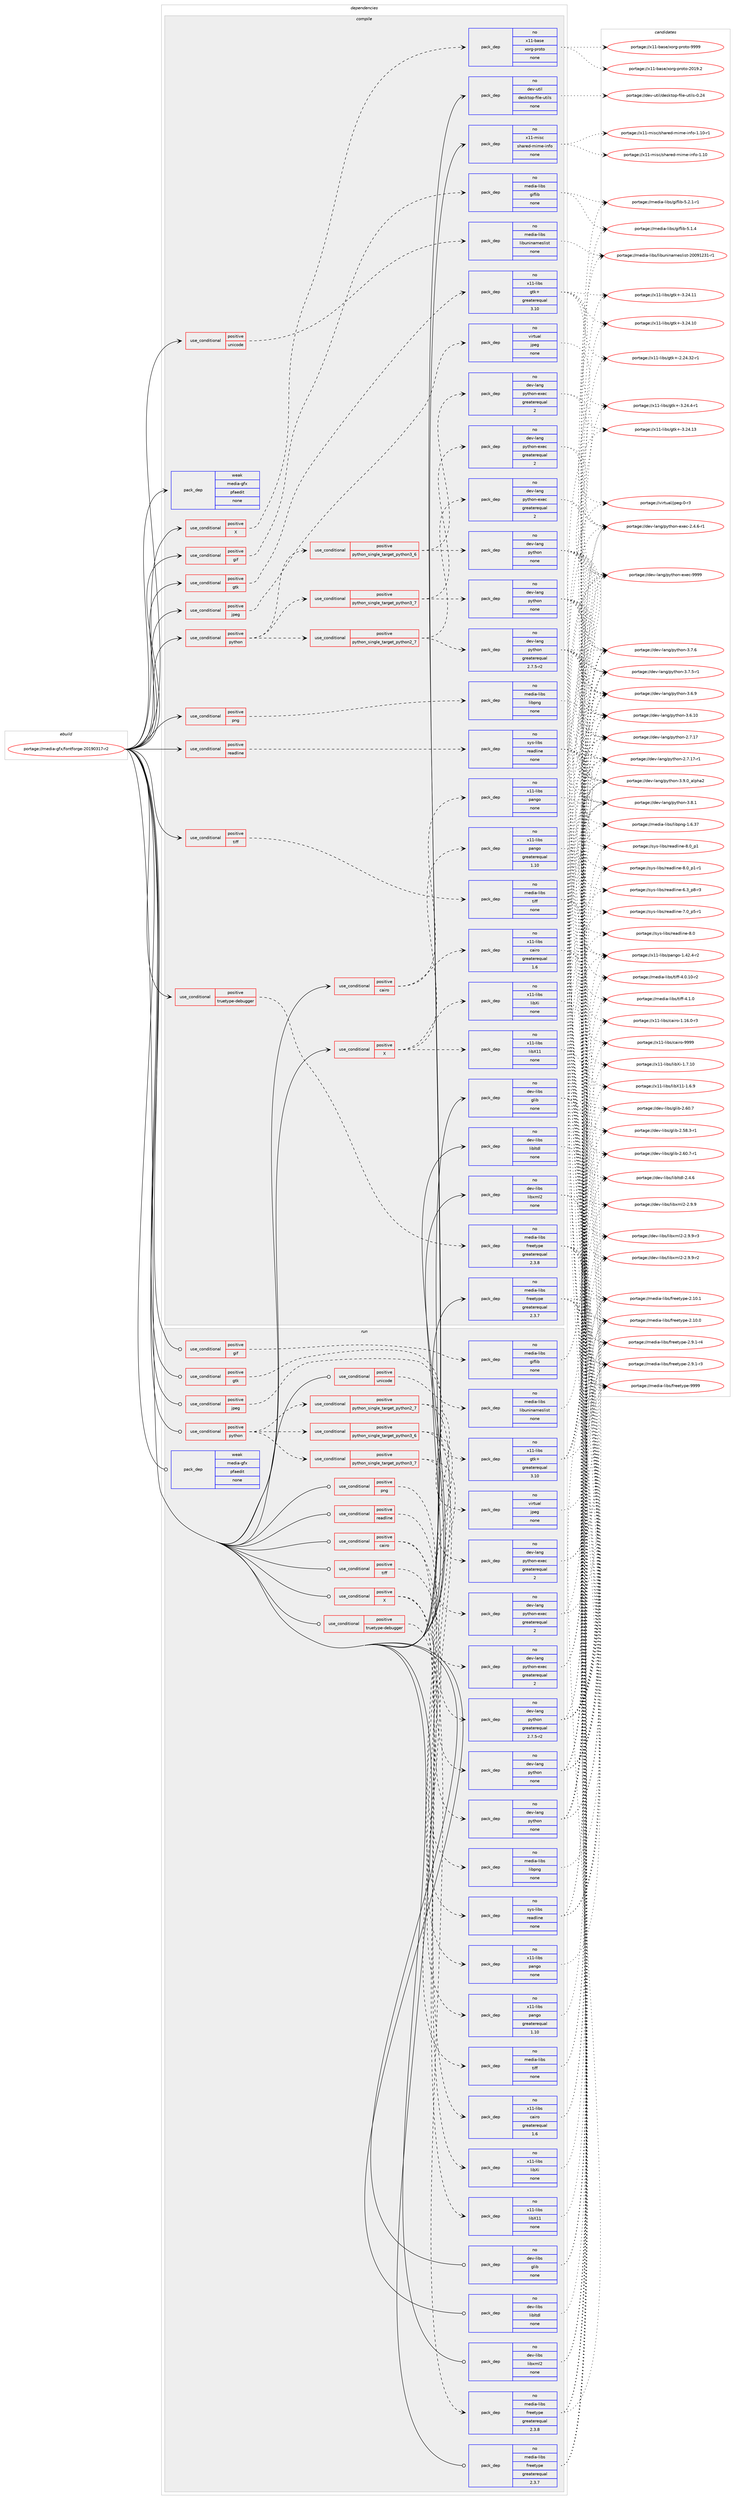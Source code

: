 digraph prolog {

# *************
# Graph options
# *************

newrank=true;
concentrate=true;
compound=true;
graph [rankdir=LR,fontname=Helvetica,fontsize=10,ranksep=1.5];#, ranksep=2.5, nodesep=0.2];
edge  [arrowhead=vee];
node  [fontname=Helvetica,fontsize=10];

# **********
# The ebuild
# **********

subgraph cluster_leftcol {
color=gray;
rank=same;
label=<<i>ebuild</i>>;
id [label="portage://media-gfx/fontforge-20190317-r2", color=red, width=4, href="../media-gfx/fontforge-20190317-r2.svg"];
}

# ****************
# The dependencies
# ****************

subgraph cluster_midcol {
color=gray;
label=<<i>dependencies</i>>;
subgraph cluster_compile {
fillcolor="#eeeeee";
style=filled;
label=<<i>compile</i>>;
subgraph cond51503 {
dependency224725 [label=<<TABLE BORDER="0" CELLBORDER="1" CELLSPACING="0" CELLPADDING="4"><TR><TD ROWSPAN="3" CELLPADDING="10">use_conditional</TD></TR><TR><TD>positive</TD></TR><TR><TD>X</TD></TR></TABLE>>, shape=none, color=red];
subgraph pack169798 {
dependency224726 [label=<<TABLE BORDER="0" CELLBORDER="1" CELLSPACING="0" CELLPADDING="4" WIDTH="220"><TR><TD ROWSPAN="6" CELLPADDING="30">pack_dep</TD></TR><TR><TD WIDTH="110">no</TD></TR><TR><TD>x11-base</TD></TR><TR><TD>xorg-proto</TD></TR><TR><TD>none</TD></TR><TR><TD></TD></TR></TABLE>>, shape=none, color=blue];
}
dependency224725:e -> dependency224726:w [weight=20,style="dashed",arrowhead="vee"];
}
id:e -> dependency224725:w [weight=20,style="solid",arrowhead="vee"];
subgraph cond51504 {
dependency224727 [label=<<TABLE BORDER="0" CELLBORDER="1" CELLSPACING="0" CELLPADDING="4"><TR><TD ROWSPAN="3" CELLPADDING="10">use_conditional</TD></TR><TR><TD>positive</TD></TR><TR><TD>X</TD></TR></TABLE>>, shape=none, color=red];
subgraph pack169799 {
dependency224728 [label=<<TABLE BORDER="0" CELLBORDER="1" CELLSPACING="0" CELLPADDING="4" WIDTH="220"><TR><TD ROWSPAN="6" CELLPADDING="30">pack_dep</TD></TR><TR><TD WIDTH="110">no</TD></TR><TR><TD>x11-libs</TD></TR><TR><TD>libX11</TD></TR><TR><TD>none</TD></TR><TR><TD></TD></TR></TABLE>>, shape=none, color=blue];
}
dependency224727:e -> dependency224728:w [weight=20,style="dashed",arrowhead="vee"];
subgraph pack169800 {
dependency224729 [label=<<TABLE BORDER="0" CELLBORDER="1" CELLSPACING="0" CELLPADDING="4" WIDTH="220"><TR><TD ROWSPAN="6" CELLPADDING="30">pack_dep</TD></TR><TR><TD WIDTH="110">no</TD></TR><TR><TD>x11-libs</TD></TR><TR><TD>libXi</TD></TR><TR><TD>none</TD></TR><TR><TD></TD></TR></TABLE>>, shape=none, color=blue];
}
dependency224727:e -> dependency224729:w [weight=20,style="dashed",arrowhead="vee"];
subgraph pack169801 {
dependency224730 [label=<<TABLE BORDER="0" CELLBORDER="1" CELLSPACING="0" CELLPADDING="4" WIDTH="220"><TR><TD ROWSPAN="6" CELLPADDING="30">pack_dep</TD></TR><TR><TD WIDTH="110">no</TD></TR><TR><TD>x11-libs</TD></TR><TR><TD>pango</TD></TR><TR><TD>greaterequal</TD></TR><TR><TD>1.10</TD></TR></TABLE>>, shape=none, color=blue];
}
dependency224727:e -> dependency224730:w [weight=20,style="dashed",arrowhead="vee"];
}
id:e -> dependency224727:w [weight=20,style="solid",arrowhead="vee"];
subgraph cond51505 {
dependency224731 [label=<<TABLE BORDER="0" CELLBORDER="1" CELLSPACING="0" CELLPADDING="4"><TR><TD ROWSPAN="3" CELLPADDING="10">use_conditional</TD></TR><TR><TD>positive</TD></TR><TR><TD>cairo</TD></TR></TABLE>>, shape=none, color=red];
subgraph pack169802 {
dependency224732 [label=<<TABLE BORDER="0" CELLBORDER="1" CELLSPACING="0" CELLPADDING="4" WIDTH="220"><TR><TD ROWSPAN="6" CELLPADDING="30">pack_dep</TD></TR><TR><TD WIDTH="110">no</TD></TR><TR><TD>x11-libs</TD></TR><TR><TD>cairo</TD></TR><TR><TD>greaterequal</TD></TR><TR><TD>1.6</TD></TR></TABLE>>, shape=none, color=blue];
}
dependency224731:e -> dependency224732:w [weight=20,style="dashed",arrowhead="vee"];
subgraph pack169803 {
dependency224733 [label=<<TABLE BORDER="0" CELLBORDER="1" CELLSPACING="0" CELLPADDING="4" WIDTH="220"><TR><TD ROWSPAN="6" CELLPADDING="30">pack_dep</TD></TR><TR><TD WIDTH="110">no</TD></TR><TR><TD>x11-libs</TD></TR><TR><TD>pango</TD></TR><TR><TD>none</TD></TR><TR><TD></TD></TR></TABLE>>, shape=none, color=blue];
}
dependency224731:e -> dependency224733:w [weight=20,style="dashed",arrowhead="vee"];
}
id:e -> dependency224731:w [weight=20,style="solid",arrowhead="vee"];
subgraph cond51506 {
dependency224734 [label=<<TABLE BORDER="0" CELLBORDER="1" CELLSPACING="0" CELLPADDING="4"><TR><TD ROWSPAN="3" CELLPADDING="10">use_conditional</TD></TR><TR><TD>positive</TD></TR><TR><TD>gif</TD></TR></TABLE>>, shape=none, color=red];
subgraph pack169804 {
dependency224735 [label=<<TABLE BORDER="0" CELLBORDER="1" CELLSPACING="0" CELLPADDING="4" WIDTH="220"><TR><TD ROWSPAN="6" CELLPADDING="30">pack_dep</TD></TR><TR><TD WIDTH="110">no</TD></TR><TR><TD>media-libs</TD></TR><TR><TD>giflib</TD></TR><TR><TD>none</TD></TR><TR><TD></TD></TR></TABLE>>, shape=none, color=blue];
}
dependency224734:e -> dependency224735:w [weight=20,style="dashed",arrowhead="vee"];
}
id:e -> dependency224734:w [weight=20,style="solid",arrowhead="vee"];
subgraph cond51507 {
dependency224736 [label=<<TABLE BORDER="0" CELLBORDER="1" CELLSPACING="0" CELLPADDING="4"><TR><TD ROWSPAN="3" CELLPADDING="10">use_conditional</TD></TR><TR><TD>positive</TD></TR><TR><TD>gtk</TD></TR></TABLE>>, shape=none, color=red];
subgraph pack169805 {
dependency224737 [label=<<TABLE BORDER="0" CELLBORDER="1" CELLSPACING="0" CELLPADDING="4" WIDTH="220"><TR><TD ROWSPAN="6" CELLPADDING="30">pack_dep</TD></TR><TR><TD WIDTH="110">no</TD></TR><TR><TD>x11-libs</TD></TR><TR><TD>gtk+</TD></TR><TR><TD>greaterequal</TD></TR><TR><TD>3.10</TD></TR></TABLE>>, shape=none, color=blue];
}
dependency224736:e -> dependency224737:w [weight=20,style="dashed",arrowhead="vee"];
}
id:e -> dependency224736:w [weight=20,style="solid",arrowhead="vee"];
subgraph cond51508 {
dependency224738 [label=<<TABLE BORDER="0" CELLBORDER="1" CELLSPACING="0" CELLPADDING="4"><TR><TD ROWSPAN="3" CELLPADDING="10">use_conditional</TD></TR><TR><TD>positive</TD></TR><TR><TD>jpeg</TD></TR></TABLE>>, shape=none, color=red];
subgraph pack169806 {
dependency224739 [label=<<TABLE BORDER="0" CELLBORDER="1" CELLSPACING="0" CELLPADDING="4" WIDTH="220"><TR><TD ROWSPAN="6" CELLPADDING="30">pack_dep</TD></TR><TR><TD WIDTH="110">no</TD></TR><TR><TD>virtual</TD></TR><TR><TD>jpeg</TD></TR><TR><TD>none</TD></TR><TR><TD></TD></TR></TABLE>>, shape=none, color=blue];
}
dependency224738:e -> dependency224739:w [weight=20,style="dashed",arrowhead="vee"];
}
id:e -> dependency224738:w [weight=20,style="solid",arrowhead="vee"];
subgraph cond51509 {
dependency224740 [label=<<TABLE BORDER="0" CELLBORDER="1" CELLSPACING="0" CELLPADDING="4"><TR><TD ROWSPAN="3" CELLPADDING="10">use_conditional</TD></TR><TR><TD>positive</TD></TR><TR><TD>png</TD></TR></TABLE>>, shape=none, color=red];
subgraph pack169807 {
dependency224741 [label=<<TABLE BORDER="0" CELLBORDER="1" CELLSPACING="0" CELLPADDING="4" WIDTH="220"><TR><TD ROWSPAN="6" CELLPADDING="30">pack_dep</TD></TR><TR><TD WIDTH="110">no</TD></TR><TR><TD>media-libs</TD></TR><TR><TD>libpng</TD></TR><TR><TD>none</TD></TR><TR><TD></TD></TR></TABLE>>, shape=none, color=blue];
}
dependency224740:e -> dependency224741:w [weight=20,style="dashed",arrowhead="vee"];
}
id:e -> dependency224740:w [weight=20,style="solid",arrowhead="vee"];
subgraph cond51510 {
dependency224742 [label=<<TABLE BORDER="0" CELLBORDER="1" CELLSPACING="0" CELLPADDING="4"><TR><TD ROWSPAN="3" CELLPADDING="10">use_conditional</TD></TR><TR><TD>positive</TD></TR><TR><TD>python</TD></TR></TABLE>>, shape=none, color=red];
subgraph cond51511 {
dependency224743 [label=<<TABLE BORDER="0" CELLBORDER="1" CELLSPACING="0" CELLPADDING="4"><TR><TD ROWSPAN="3" CELLPADDING="10">use_conditional</TD></TR><TR><TD>positive</TD></TR><TR><TD>python_single_target_python2_7</TD></TR></TABLE>>, shape=none, color=red];
subgraph pack169808 {
dependency224744 [label=<<TABLE BORDER="0" CELLBORDER="1" CELLSPACING="0" CELLPADDING="4" WIDTH="220"><TR><TD ROWSPAN="6" CELLPADDING="30">pack_dep</TD></TR><TR><TD WIDTH="110">no</TD></TR><TR><TD>dev-lang</TD></TR><TR><TD>python</TD></TR><TR><TD>greaterequal</TD></TR><TR><TD>2.7.5-r2</TD></TR></TABLE>>, shape=none, color=blue];
}
dependency224743:e -> dependency224744:w [weight=20,style="dashed",arrowhead="vee"];
subgraph pack169809 {
dependency224745 [label=<<TABLE BORDER="0" CELLBORDER="1" CELLSPACING="0" CELLPADDING="4" WIDTH="220"><TR><TD ROWSPAN="6" CELLPADDING="30">pack_dep</TD></TR><TR><TD WIDTH="110">no</TD></TR><TR><TD>dev-lang</TD></TR><TR><TD>python-exec</TD></TR><TR><TD>greaterequal</TD></TR><TR><TD>2</TD></TR></TABLE>>, shape=none, color=blue];
}
dependency224743:e -> dependency224745:w [weight=20,style="dashed",arrowhead="vee"];
}
dependency224742:e -> dependency224743:w [weight=20,style="dashed",arrowhead="vee"];
subgraph cond51512 {
dependency224746 [label=<<TABLE BORDER="0" CELLBORDER="1" CELLSPACING="0" CELLPADDING="4"><TR><TD ROWSPAN="3" CELLPADDING="10">use_conditional</TD></TR><TR><TD>positive</TD></TR><TR><TD>python_single_target_python3_6</TD></TR></TABLE>>, shape=none, color=red];
subgraph pack169810 {
dependency224747 [label=<<TABLE BORDER="0" CELLBORDER="1" CELLSPACING="0" CELLPADDING="4" WIDTH="220"><TR><TD ROWSPAN="6" CELLPADDING="30">pack_dep</TD></TR><TR><TD WIDTH="110">no</TD></TR><TR><TD>dev-lang</TD></TR><TR><TD>python</TD></TR><TR><TD>none</TD></TR><TR><TD></TD></TR></TABLE>>, shape=none, color=blue];
}
dependency224746:e -> dependency224747:w [weight=20,style="dashed",arrowhead="vee"];
subgraph pack169811 {
dependency224748 [label=<<TABLE BORDER="0" CELLBORDER="1" CELLSPACING="0" CELLPADDING="4" WIDTH="220"><TR><TD ROWSPAN="6" CELLPADDING="30">pack_dep</TD></TR><TR><TD WIDTH="110">no</TD></TR><TR><TD>dev-lang</TD></TR><TR><TD>python-exec</TD></TR><TR><TD>greaterequal</TD></TR><TR><TD>2</TD></TR></TABLE>>, shape=none, color=blue];
}
dependency224746:e -> dependency224748:w [weight=20,style="dashed",arrowhead="vee"];
}
dependency224742:e -> dependency224746:w [weight=20,style="dashed",arrowhead="vee"];
subgraph cond51513 {
dependency224749 [label=<<TABLE BORDER="0" CELLBORDER="1" CELLSPACING="0" CELLPADDING="4"><TR><TD ROWSPAN="3" CELLPADDING="10">use_conditional</TD></TR><TR><TD>positive</TD></TR><TR><TD>python_single_target_python3_7</TD></TR></TABLE>>, shape=none, color=red];
subgraph pack169812 {
dependency224750 [label=<<TABLE BORDER="0" CELLBORDER="1" CELLSPACING="0" CELLPADDING="4" WIDTH="220"><TR><TD ROWSPAN="6" CELLPADDING="30">pack_dep</TD></TR><TR><TD WIDTH="110">no</TD></TR><TR><TD>dev-lang</TD></TR><TR><TD>python</TD></TR><TR><TD>none</TD></TR><TR><TD></TD></TR></TABLE>>, shape=none, color=blue];
}
dependency224749:e -> dependency224750:w [weight=20,style="dashed",arrowhead="vee"];
subgraph pack169813 {
dependency224751 [label=<<TABLE BORDER="0" CELLBORDER="1" CELLSPACING="0" CELLPADDING="4" WIDTH="220"><TR><TD ROWSPAN="6" CELLPADDING="30">pack_dep</TD></TR><TR><TD WIDTH="110">no</TD></TR><TR><TD>dev-lang</TD></TR><TR><TD>python-exec</TD></TR><TR><TD>greaterequal</TD></TR><TR><TD>2</TD></TR></TABLE>>, shape=none, color=blue];
}
dependency224749:e -> dependency224751:w [weight=20,style="dashed",arrowhead="vee"];
}
dependency224742:e -> dependency224749:w [weight=20,style="dashed",arrowhead="vee"];
}
id:e -> dependency224742:w [weight=20,style="solid",arrowhead="vee"];
subgraph cond51514 {
dependency224752 [label=<<TABLE BORDER="0" CELLBORDER="1" CELLSPACING="0" CELLPADDING="4"><TR><TD ROWSPAN="3" CELLPADDING="10">use_conditional</TD></TR><TR><TD>positive</TD></TR><TR><TD>readline</TD></TR></TABLE>>, shape=none, color=red];
subgraph pack169814 {
dependency224753 [label=<<TABLE BORDER="0" CELLBORDER="1" CELLSPACING="0" CELLPADDING="4" WIDTH="220"><TR><TD ROWSPAN="6" CELLPADDING="30">pack_dep</TD></TR><TR><TD WIDTH="110">no</TD></TR><TR><TD>sys-libs</TD></TR><TR><TD>readline</TD></TR><TR><TD>none</TD></TR><TR><TD></TD></TR></TABLE>>, shape=none, color=blue];
}
dependency224752:e -> dependency224753:w [weight=20,style="dashed",arrowhead="vee"];
}
id:e -> dependency224752:w [weight=20,style="solid",arrowhead="vee"];
subgraph cond51515 {
dependency224754 [label=<<TABLE BORDER="0" CELLBORDER="1" CELLSPACING="0" CELLPADDING="4"><TR><TD ROWSPAN="3" CELLPADDING="10">use_conditional</TD></TR><TR><TD>positive</TD></TR><TR><TD>tiff</TD></TR></TABLE>>, shape=none, color=red];
subgraph pack169815 {
dependency224755 [label=<<TABLE BORDER="0" CELLBORDER="1" CELLSPACING="0" CELLPADDING="4" WIDTH="220"><TR><TD ROWSPAN="6" CELLPADDING="30">pack_dep</TD></TR><TR><TD WIDTH="110">no</TD></TR><TR><TD>media-libs</TD></TR><TR><TD>tiff</TD></TR><TR><TD>none</TD></TR><TR><TD></TD></TR></TABLE>>, shape=none, color=blue];
}
dependency224754:e -> dependency224755:w [weight=20,style="dashed",arrowhead="vee"];
}
id:e -> dependency224754:w [weight=20,style="solid",arrowhead="vee"];
subgraph cond51516 {
dependency224756 [label=<<TABLE BORDER="0" CELLBORDER="1" CELLSPACING="0" CELLPADDING="4"><TR><TD ROWSPAN="3" CELLPADDING="10">use_conditional</TD></TR><TR><TD>positive</TD></TR><TR><TD>truetype-debugger</TD></TR></TABLE>>, shape=none, color=red];
subgraph pack169816 {
dependency224757 [label=<<TABLE BORDER="0" CELLBORDER="1" CELLSPACING="0" CELLPADDING="4" WIDTH="220"><TR><TD ROWSPAN="6" CELLPADDING="30">pack_dep</TD></TR><TR><TD WIDTH="110">no</TD></TR><TR><TD>media-libs</TD></TR><TR><TD>freetype</TD></TR><TR><TD>greaterequal</TD></TR><TR><TD>2.3.8</TD></TR></TABLE>>, shape=none, color=blue];
}
dependency224756:e -> dependency224757:w [weight=20,style="dashed",arrowhead="vee"];
}
id:e -> dependency224756:w [weight=20,style="solid",arrowhead="vee"];
subgraph cond51517 {
dependency224758 [label=<<TABLE BORDER="0" CELLBORDER="1" CELLSPACING="0" CELLPADDING="4"><TR><TD ROWSPAN="3" CELLPADDING="10">use_conditional</TD></TR><TR><TD>positive</TD></TR><TR><TD>unicode</TD></TR></TABLE>>, shape=none, color=red];
subgraph pack169817 {
dependency224759 [label=<<TABLE BORDER="0" CELLBORDER="1" CELLSPACING="0" CELLPADDING="4" WIDTH="220"><TR><TD ROWSPAN="6" CELLPADDING="30">pack_dep</TD></TR><TR><TD WIDTH="110">no</TD></TR><TR><TD>media-libs</TD></TR><TR><TD>libuninameslist</TD></TR><TR><TD>none</TD></TR><TR><TD></TD></TR></TABLE>>, shape=none, color=blue];
}
dependency224758:e -> dependency224759:w [weight=20,style="dashed",arrowhead="vee"];
}
id:e -> dependency224758:w [weight=20,style="solid",arrowhead="vee"];
subgraph pack169818 {
dependency224760 [label=<<TABLE BORDER="0" CELLBORDER="1" CELLSPACING="0" CELLPADDING="4" WIDTH="220"><TR><TD ROWSPAN="6" CELLPADDING="30">pack_dep</TD></TR><TR><TD WIDTH="110">no</TD></TR><TR><TD>dev-libs</TD></TR><TR><TD>glib</TD></TR><TR><TD>none</TD></TR><TR><TD></TD></TR></TABLE>>, shape=none, color=blue];
}
id:e -> dependency224760:w [weight=20,style="solid",arrowhead="vee"];
subgraph pack169819 {
dependency224761 [label=<<TABLE BORDER="0" CELLBORDER="1" CELLSPACING="0" CELLPADDING="4" WIDTH="220"><TR><TD ROWSPAN="6" CELLPADDING="30">pack_dep</TD></TR><TR><TD WIDTH="110">no</TD></TR><TR><TD>dev-libs</TD></TR><TR><TD>libltdl</TD></TR><TR><TD>none</TD></TR><TR><TD></TD></TR></TABLE>>, shape=none, color=blue];
}
id:e -> dependency224761:w [weight=20,style="solid",arrowhead="vee"];
subgraph pack169820 {
dependency224762 [label=<<TABLE BORDER="0" CELLBORDER="1" CELLSPACING="0" CELLPADDING="4" WIDTH="220"><TR><TD ROWSPAN="6" CELLPADDING="30">pack_dep</TD></TR><TR><TD WIDTH="110">no</TD></TR><TR><TD>dev-libs</TD></TR><TR><TD>libxml2</TD></TR><TR><TD>none</TD></TR><TR><TD></TD></TR></TABLE>>, shape=none, color=blue];
}
id:e -> dependency224762:w [weight=20,style="solid",arrowhead="vee"];
subgraph pack169821 {
dependency224763 [label=<<TABLE BORDER="0" CELLBORDER="1" CELLSPACING="0" CELLPADDING="4" WIDTH="220"><TR><TD ROWSPAN="6" CELLPADDING="30">pack_dep</TD></TR><TR><TD WIDTH="110">no</TD></TR><TR><TD>dev-util</TD></TR><TR><TD>desktop-file-utils</TD></TR><TR><TD>none</TD></TR><TR><TD></TD></TR></TABLE>>, shape=none, color=blue];
}
id:e -> dependency224763:w [weight=20,style="solid",arrowhead="vee"];
subgraph pack169822 {
dependency224764 [label=<<TABLE BORDER="0" CELLBORDER="1" CELLSPACING="0" CELLPADDING="4" WIDTH="220"><TR><TD ROWSPAN="6" CELLPADDING="30">pack_dep</TD></TR><TR><TD WIDTH="110">no</TD></TR><TR><TD>media-libs</TD></TR><TR><TD>freetype</TD></TR><TR><TD>greaterequal</TD></TR><TR><TD>2.3.7</TD></TR></TABLE>>, shape=none, color=blue];
}
id:e -> dependency224764:w [weight=20,style="solid",arrowhead="vee"];
subgraph pack169823 {
dependency224765 [label=<<TABLE BORDER="0" CELLBORDER="1" CELLSPACING="0" CELLPADDING="4" WIDTH="220"><TR><TD ROWSPAN="6" CELLPADDING="30">pack_dep</TD></TR><TR><TD WIDTH="110">no</TD></TR><TR><TD>x11-misc</TD></TR><TR><TD>shared-mime-info</TD></TR><TR><TD>none</TD></TR><TR><TD></TD></TR></TABLE>>, shape=none, color=blue];
}
id:e -> dependency224765:w [weight=20,style="solid",arrowhead="vee"];
subgraph pack169824 {
dependency224766 [label=<<TABLE BORDER="0" CELLBORDER="1" CELLSPACING="0" CELLPADDING="4" WIDTH="220"><TR><TD ROWSPAN="6" CELLPADDING="30">pack_dep</TD></TR><TR><TD WIDTH="110">weak</TD></TR><TR><TD>media-gfx</TD></TR><TR><TD>pfaedit</TD></TR><TR><TD>none</TD></TR><TR><TD></TD></TR></TABLE>>, shape=none, color=blue];
}
id:e -> dependency224766:w [weight=20,style="solid",arrowhead="vee"];
}
subgraph cluster_compileandrun {
fillcolor="#eeeeee";
style=filled;
label=<<i>compile and run</i>>;
}
subgraph cluster_run {
fillcolor="#eeeeee";
style=filled;
label=<<i>run</i>>;
subgraph cond51518 {
dependency224767 [label=<<TABLE BORDER="0" CELLBORDER="1" CELLSPACING="0" CELLPADDING="4"><TR><TD ROWSPAN="3" CELLPADDING="10">use_conditional</TD></TR><TR><TD>positive</TD></TR><TR><TD>X</TD></TR></TABLE>>, shape=none, color=red];
subgraph pack169825 {
dependency224768 [label=<<TABLE BORDER="0" CELLBORDER="1" CELLSPACING="0" CELLPADDING="4" WIDTH="220"><TR><TD ROWSPAN="6" CELLPADDING="30">pack_dep</TD></TR><TR><TD WIDTH="110">no</TD></TR><TR><TD>x11-libs</TD></TR><TR><TD>libX11</TD></TR><TR><TD>none</TD></TR><TR><TD></TD></TR></TABLE>>, shape=none, color=blue];
}
dependency224767:e -> dependency224768:w [weight=20,style="dashed",arrowhead="vee"];
subgraph pack169826 {
dependency224769 [label=<<TABLE BORDER="0" CELLBORDER="1" CELLSPACING="0" CELLPADDING="4" WIDTH="220"><TR><TD ROWSPAN="6" CELLPADDING="30">pack_dep</TD></TR><TR><TD WIDTH="110">no</TD></TR><TR><TD>x11-libs</TD></TR><TR><TD>libXi</TD></TR><TR><TD>none</TD></TR><TR><TD></TD></TR></TABLE>>, shape=none, color=blue];
}
dependency224767:e -> dependency224769:w [weight=20,style="dashed",arrowhead="vee"];
subgraph pack169827 {
dependency224770 [label=<<TABLE BORDER="0" CELLBORDER="1" CELLSPACING="0" CELLPADDING="4" WIDTH="220"><TR><TD ROWSPAN="6" CELLPADDING="30">pack_dep</TD></TR><TR><TD WIDTH="110">no</TD></TR><TR><TD>x11-libs</TD></TR><TR><TD>pango</TD></TR><TR><TD>greaterequal</TD></TR><TR><TD>1.10</TD></TR></TABLE>>, shape=none, color=blue];
}
dependency224767:e -> dependency224770:w [weight=20,style="dashed",arrowhead="vee"];
}
id:e -> dependency224767:w [weight=20,style="solid",arrowhead="odot"];
subgraph cond51519 {
dependency224771 [label=<<TABLE BORDER="0" CELLBORDER="1" CELLSPACING="0" CELLPADDING="4"><TR><TD ROWSPAN="3" CELLPADDING="10">use_conditional</TD></TR><TR><TD>positive</TD></TR><TR><TD>cairo</TD></TR></TABLE>>, shape=none, color=red];
subgraph pack169828 {
dependency224772 [label=<<TABLE BORDER="0" CELLBORDER="1" CELLSPACING="0" CELLPADDING="4" WIDTH="220"><TR><TD ROWSPAN="6" CELLPADDING="30">pack_dep</TD></TR><TR><TD WIDTH="110">no</TD></TR><TR><TD>x11-libs</TD></TR><TR><TD>cairo</TD></TR><TR><TD>greaterequal</TD></TR><TR><TD>1.6</TD></TR></TABLE>>, shape=none, color=blue];
}
dependency224771:e -> dependency224772:w [weight=20,style="dashed",arrowhead="vee"];
subgraph pack169829 {
dependency224773 [label=<<TABLE BORDER="0" CELLBORDER="1" CELLSPACING="0" CELLPADDING="4" WIDTH="220"><TR><TD ROWSPAN="6" CELLPADDING="30">pack_dep</TD></TR><TR><TD WIDTH="110">no</TD></TR><TR><TD>x11-libs</TD></TR><TR><TD>pango</TD></TR><TR><TD>none</TD></TR><TR><TD></TD></TR></TABLE>>, shape=none, color=blue];
}
dependency224771:e -> dependency224773:w [weight=20,style="dashed",arrowhead="vee"];
}
id:e -> dependency224771:w [weight=20,style="solid",arrowhead="odot"];
subgraph cond51520 {
dependency224774 [label=<<TABLE BORDER="0" CELLBORDER="1" CELLSPACING="0" CELLPADDING="4"><TR><TD ROWSPAN="3" CELLPADDING="10">use_conditional</TD></TR><TR><TD>positive</TD></TR><TR><TD>gif</TD></TR></TABLE>>, shape=none, color=red];
subgraph pack169830 {
dependency224775 [label=<<TABLE BORDER="0" CELLBORDER="1" CELLSPACING="0" CELLPADDING="4" WIDTH="220"><TR><TD ROWSPAN="6" CELLPADDING="30">pack_dep</TD></TR><TR><TD WIDTH="110">no</TD></TR><TR><TD>media-libs</TD></TR><TR><TD>giflib</TD></TR><TR><TD>none</TD></TR><TR><TD></TD></TR></TABLE>>, shape=none, color=blue];
}
dependency224774:e -> dependency224775:w [weight=20,style="dashed",arrowhead="vee"];
}
id:e -> dependency224774:w [weight=20,style="solid",arrowhead="odot"];
subgraph cond51521 {
dependency224776 [label=<<TABLE BORDER="0" CELLBORDER="1" CELLSPACING="0" CELLPADDING="4"><TR><TD ROWSPAN="3" CELLPADDING="10">use_conditional</TD></TR><TR><TD>positive</TD></TR><TR><TD>gtk</TD></TR></TABLE>>, shape=none, color=red];
subgraph pack169831 {
dependency224777 [label=<<TABLE BORDER="0" CELLBORDER="1" CELLSPACING="0" CELLPADDING="4" WIDTH="220"><TR><TD ROWSPAN="6" CELLPADDING="30">pack_dep</TD></TR><TR><TD WIDTH="110">no</TD></TR><TR><TD>x11-libs</TD></TR><TR><TD>gtk+</TD></TR><TR><TD>greaterequal</TD></TR><TR><TD>3.10</TD></TR></TABLE>>, shape=none, color=blue];
}
dependency224776:e -> dependency224777:w [weight=20,style="dashed",arrowhead="vee"];
}
id:e -> dependency224776:w [weight=20,style="solid",arrowhead="odot"];
subgraph cond51522 {
dependency224778 [label=<<TABLE BORDER="0" CELLBORDER="1" CELLSPACING="0" CELLPADDING="4"><TR><TD ROWSPAN="3" CELLPADDING="10">use_conditional</TD></TR><TR><TD>positive</TD></TR><TR><TD>jpeg</TD></TR></TABLE>>, shape=none, color=red];
subgraph pack169832 {
dependency224779 [label=<<TABLE BORDER="0" CELLBORDER="1" CELLSPACING="0" CELLPADDING="4" WIDTH="220"><TR><TD ROWSPAN="6" CELLPADDING="30">pack_dep</TD></TR><TR><TD WIDTH="110">no</TD></TR><TR><TD>virtual</TD></TR><TR><TD>jpeg</TD></TR><TR><TD>none</TD></TR><TR><TD></TD></TR></TABLE>>, shape=none, color=blue];
}
dependency224778:e -> dependency224779:w [weight=20,style="dashed",arrowhead="vee"];
}
id:e -> dependency224778:w [weight=20,style="solid",arrowhead="odot"];
subgraph cond51523 {
dependency224780 [label=<<TABLE BORDER="0" CELLBORDER="1" CELLSPACING="0" CELLPADDING="4"><TR><TD ROWSPAN="3" CELLPADDING="10">use_conditional</TD></TR><TR><TD>positive</TD></TR><TR><TD>png</TD></TR></TABLE>>, shape=none, color=red];
subgraph pack169833 {
dependency224781 [label=<<TABLE BORDER="0" CELLBORDER="1" CELLSPACING="0" CELLPADDING="4" WIDTH="220"><TR><TD ROWSPAN="6" CELLPADDING="30">pack_dep</TD></TR><TR><TD WIDTH="110">no</TD></TR><TR><TD>media-libs</TD></TR><TR><TD>libpng</TD></TR><TR><TD>none</TD></TR><TR><TD></TD></TR></TABLE>>, shape=none, color=blue];
}
dependency224780:e -> dependency224781:w [weight=20,style="dashed",arrowhead="vee"];
}
id:e -> dependency224780:w [weight=20,style="solid",arrowhead="odot"];
subgraph cond51524 {
dependency224782 [label=<<TABLE BORDER="0" CELLBORDER="1" CELLSPACING="0" CELLPADDING="4"><TR><TD ROWSPAN="3" CELLPADDING="10">use_conditional</TD></TR><TR><TD>positive</TD></TR><TR><TD>python</TD></TR></TABLE>>, shape=none, color=red];
subgraph cond51525 {
dependency224783 [label=<<TABLE BORDER="0" CELLBORDER="1" CELLSPACING="0" CELLPADDING="4"><TR><TD ROWSPAN="3" CELLPADDING="10">use_conditional</TD></TR><TR><TD>positive</TD></TR><TR><TD>python_single_target_python2_7</TD></TR></TABLE>>, shape=none, color=red];
subgraph pack169834 {
dependency224784 [label=<<TABLE BORDER="0" CELLBORDER="1" CELLSPACING="0" CELLPADDING="4" WIDTH="220"><TR><TD ROWSPAN="6" CELLPADDING="30">pack_dep</TD></TR><TR><TD WIDTH="110">no</TD></TR><TR><TD>dev-lang</TD></TR><TR><TD>python</TD></TR><TR><TD>greaterequal</TD></TR><TR><TD>2.7.5-r2</TD></TR></TABLE>>, shape=none, color=blue];
}
dependency224783:e -> dependency224784:w [weight=20,style="dashed",arrowhead="vee"];
subgraph pack169835 {
dependency224785 [label=<<TABLE BORDER="0" CELLBORDER="1" CELLSPACING="0" CELLPADDING="4" WIDTH="220"><TR><TD ROWSPAN="6" CELLPADDING="30">pack_dep</TD></TR><TR><TD WIDTH="110">no</TD></TR><TR><TD>dev-lang</TD></TR><TR><TD>python-exec</TD></TR><TR><TD>greaterequal</TD></TR><TR><TD>2</TD></TR></TABLE>>, shape=none, color=blue];
}
dependency224783:e -> dependency224785:w [weight=20,style="dashed",arrowhead="vee"];
}
dependency224782:e -> dependency224783:w [weight=20,style="dashed",arrowhead="vee"];
subgraph cond51526 {
dependency224786 [label=<<TABLE BORDER="0" CELLBORDER="1" CELLSPACING="0" CELLPADDING="4"><TR><TD ROWSPAN="3" CELLPADDING="10">use_conditional</TD></TR><TR><TD>positive</TD></TR><TR><TD>python_single_target_python3_6</TD></TR></TABLE>>, shape=none, color=red];
subgraph pack169836 {
dependency224787 [label=<<TABLE BORDER="0" CELLBORDER="1" CELLSPACING="0" CELLPADDING="4" WIDTH="220"><TR><TD ROWSPAN="6" CELLPADDING="30">pack_dep</TD></TR><TR><TD WIDTH="110">no</TD></TR><TR><TD>dev-lang</TD></TR><TR><TD>python</TD></TR><TR><TD>none</TD></TR><TR><TD></TD></TR></TABLE>>, shape=none, color=blue];
}
dependency224786:e -> dependency224787:w [weight=20,style="dashed",arrowhead="vee"];
subgraph pack169837 {
dependency224788 [label=<<TABLE BORDER="0" CELLBORDER="1" CELLSPACING="0" CELLPADDING="4" WIDTH="220"><TR><TD ROWSPAN="6" CELLPADDING="30">pack_dep</TD></TR><TR><TD WIDTH="110">no</TD></TR><TR><TD>dev-lang</TD></TR><TR><TD>python-exec</TD></TR><TR><TD>greaterequal</TD></TR><TR><TD>2</TD></TR></TABLE>>, shape=none, color=blue];
}
dependency224786:e -> dependency224788:w [weight=20,style="dashed",arrowhead="vee"];
}
dependency224782:e -> dependency224786:w [weight=20,style="dashed",arrowhead="vee"];
subgraph cond51527 {
dependency224789 [label=<<TABLE BORDER="0" CELLBORDER="1" CELLSPACING="0" CELLPADDING="4"><TR><TD ROWSPAN="3" CELLPADDING="10">use_conditional</TD></TR><TR><TD>positive</TD></TR><TR><TD>python_single_target_python3_7</TD></TR></TABLE>>, shape=none, color=red];
subgraph pack169838 {
dependency224790 [label=<<TABLE BORDER="0" CELLBORDER="1" CELLSPACING="0" CELLPADDING="4" WIDTH="220"><TR><TD ROWSPAN="6" CELLPADDING="30">pack_dep</TD></TR><TR><TD WIDTH="110">no</TD></TR><TR><TD>dev-lang</TD></TR><TR><TD>python</TD></TR><TR><TD>none</TD></TR><TR><TD></TD></TR></TABLE>>, shape=none, color=blue];
}
dependency224789:e -> dependency224790:w [weight=20,style="dashed",arrowhead="vee"];
subgraph pack169839 {
dependency224791 [label=<<TABLE BORDER="0" CELLBORDER="1" CELLSPACING="0" CELLPADDING="4" WIDTH="220"><TR><TD ROWSPAN="6" CELLPADDING="30">pack_dep</TD></TR><TR><TD WIDTH="110">no</TD></TR><TR><TD>dev-lang</TD></TR><TR><TD>python-exec</TD></TR><TR><TD>greaterequal</TD></TR><TR><TD>2</TD></TR></TABLE>>, shape=none, color=blue];
}
dependency224789:e -> dependency224791:w [weight=20,style="dashed",arrowhead="vee"];
}
dependency224782:e -> dependency224789:w [weight=20,style="dashed",arrowhead="vee"];
}
id:e -> dependency224782:w [weight=20,style="solid",arrowhead="odot"];
subgraph cond51528 {
dependency224792 [label=<<TABLE BORDER="0" CELLBORDER="1" CELLSPACING="0" CELLPADDING="4"><TR><TD ROWSPAN="3" CELLPADDING="10">use_conditional</TD></TR><TR><TD>positive</TD></TR><TR><TD>readline</TD></TR></TABLE>>, shape=none, color=red];
subgraph pack169840 {
dependency224793 [label=<<TABLE BORDER="0" CELLBORDER="1" CELLSPACING="0" CELLPADDING="4" WIDTH="220"><TR><TD ROWSPAN="6" CELLPADDING="30">pack_dep</TD></TR><TR><TD WIDTH="110">no</TD></TR><TR><TD>sys-libs</TD></TR><TR><TD>readline</TD></TR><TR><TD>none</TD></TR><TR><TD></TD></TR></TABLE>>, shape=none, color=blue];
}
dependency224792:e -> dependency224793:w [weight=20,style="dashed",arrowhead="vee"];
}
id:e -> dependency224792:w [weight=20,style="solid",arrowhead="odot"];
subgraph cond51529 {
dependency224794 [label=<<TABLE BORDER="0" CELLBORDER="1" CELLSPACING="0" CELLPADDING="4"><TR><TD ROWSPAN="3" CELLPADDING="10">use_conditional</TD></TR><TR><TD>positive</TD></TR><TR><TD>tiff</TD></TR></TABLE>>, shape=none, color=red];
subgraph pack169841 {
dependency224795 [label=<<TABLE BORDER="0" CELLBORDER="1" CELLSPACING="0" CELLPADDING="4" WIDTH="220"><TR><TD ROWSPAN="6" CELLPADDING="30">pack_dep</TD></TR><TR><TD WIDTH="110">no</TD></TR><TR><TD>media-libs</TD></TR><TR><TD>tiff</TD></TR><TR><TD>none</TD></TR><TR><TD></TD></TR></TABLE>>, shape=none, color=blue];
}
dependency224794:e -> dependency224795:w [weight=20,style="dashed",arrowhead="vee"];
}
id:e -> dependency224794:w [weight=20,style="solid",arrowhead="odot"];
subgraph cond51530 {
dependency224796 [label=<<TABLE BORDER="0" CELLBORDER="1" CELLSPACING="0" CELLPADDING="4"><TR><TD ROWSPAN="3" CELLPADDING="10">use_conditional</TD></TR><TR><TD>positive</TD></TR><TR><TD>truetype-debugger</TD></TR></TABLE>>, shape=none, color=red];
subgraph pack169842 {
dependency224797 [label=<<TABLE BORDER="0" CELLBORDER="1" CELLSPACING="0" CELLPADDING="4" WIDTH="220"><TR><TD ROWSPAN="6" CELLPADDING="30">pack_dep</TD></TR><TR><TD WIDTH="110">no</TD></TR><TR><TD>media-libs</TD></TR><TR><TD>freetype</TD></TR><TR><TD>greaterequal</TD></TR><TR><TD>2.3.8</TD></TR></TABLE>>, shape=none, color=blue];
}
dependency224796:e -> dependency224797:w [weight=20,style="dashed",arrowhead="vee"];
}
id:e -> dependency224796:w [weight=20,style="solid",arrowhead="odot"];
subgraph cond51531 {
dependency224798 [label=<<TABLE BORDER="0" CELLBORDER="1" CELLSPACING="0" CELLPADDING="4"><TR><TD ROWSPAN="3" CELLPADDING="10">use_conditional</TD></TR><TR><TD>positive</TD></TR><TR><TD>unicode</TD></TR></TABLE>>, shape=none, color=red];
subgraph pack169843 {
dependency224799 [label=<<TABLE BORDER="0" CELLBORDER="1" CELLSPACING="0" CELLPADDING="4" WIDTH="220"><TR><TD ROWSPAN="6" CELLPADDING="30">pack_dep</TD></TR><TR><TD WIDTH="110">no</TD></TR><TR><TD>media-libs</TD></TR><TR><TD>libuninameslist</TD></TR><TR><TD>none</TD></TR><TR><TD></TD></TR></TABLE>>, shape=none, color=blue];
}
dependency224798:e -> dependency224799:w [weight=20,style="dashed",arrowhead="vee"];
}
id:e -> dependency224798:w [weight=20,style="solid",arrowhead="odot"];
subgraph pack169844 {
dependency224800 [label=<<TABLE BORDER="0" CELLBORDER="1" CELLSPACING="0" CELLPADDING="4" WIDTH="220"><TR><TD ROWSPAN="6" CELLPADDING="30">pack_dep</TD></TR><TR><TD WIDTH="110">no</TD></TR><TR><TD>dev-libs</TD></TR><TR><TD>glib</TD></TR><TR><TD>none</TD></TR><TR><TD></TD></TR></TABLE>>, shape=none, color=blue];
}
id:e -> dependency224800:w [weight=20,style="solid",arrowhead="odot"];
subgraph pack169845 {
dependency224801 [label=<<TABLE BORDER="0" CELLBORDER="1" CELLSPACING="0" CELLPADDING="4" WIDTH="220"><TR><TD ROWSPAN="6" CELLPADDING="30">pack_dep</TD></TR><TR><TD WIDTH="110">no</TD></TR><TR><TD>dev-libs</TD></TR><TR><TD>libltdl</TD></TR><TR><TD>none</TD></TR><TR><TD></TD></TR></TABLE>>, shape=none, color=blue];
}
id:e -> dependency224801:w [weight=20,style="solid",arrowhead="odot"];
subgraph pack169846 {
dependency224802 [label=<<TABLE BORDER="0" CELLBORDER="1" CELLSPACING="0" CELLPADDING="4" WIDTH="220"><TR><TD ROWSPAN="6" CELLPADDING="30">pack_dep</TD></TR><TR><TD WIDTH="110">no</TD></TR><TR><TD>dev-libs</TD></TR><TR><TD>libxml2</TD></TR><TR><TD>none</TD></TR><TR><TD></TD></TR></TABLE>>, shape=none, color=blue];
}
id:e -> dependency224802:w [weight=20,style="solid",arrowhead="odot"];
subgraph pack169847 {
dependency224803 [label=<<TABLE BORDER="0" CELLBORDER="1" CELLSPACING="0" CELLPADDING="4" WIDTH="220"><TR><TD ROWSPAN="6" CELLPADDING="30">pack_dep</TD></TR><TR><TD WIDTH="110">no</TD></TR><TR><TD>media-libs</TD></TR><TR><TD>freetype</TD></TR><TR><TD>greaterequal</TD></TR><TR><TD>2.3.7</TD></TR></TABLE>>, shape=none, color=blue];
}
id:e -> dependency224803:w [weight=20,style="solid",arrowhead="odot"];
subgraph pack169848 {
dependency224804 [label=<<TABLE BORDER="0" CELLBORDER="1" CELLSPACING="0" CELLPADDING="4" WIDTH="220"><TR><TD ROWSPAN="6" CELLPADDING="30">pack_dep</TD></TR><TR><TD WIDTH="110">weak</TD></TR><TR><TD>media-gfx</TD></TR><TR><TD>pfaedit</TD></TR><TR><TD>none</TD></TR><TR><TD></TD></TR></TABLE>>, shape=none, color=blue];
}
id:e -> dependency224804:w [weight=20,style="solid",arrowhead="odot"];
}
}

# **************
# The candidates
# **************

subgraph cluster_choices {
rank=same;
color=gray;
label=<<i>candidates</i>>;

subgraph choice169798 {
color=black;
nodesep=1;
choice120494945989711510147120111114103451121141111161114557575757 [label="portage://x11-base/xorg-proto-9999", color=red, width=4,href="../x11-base/xorg-proto-9999.svg"];
choice1204949459897115101471201111141034511211411111611145504849574650 [label="portage://x11-base/xorg-proto-2019.2", color=red, width=4,href="../x11-base/xorg-proto-2019.2.svg"];
dependency224726:e -> choice120494945989711510147120111114103451121141111161114557575757:w [style=dotted,weight="100"];
dependency224726:e -> choice1204949459897115101471201111141034511211411111611145504849574650:w [style=dotted,weight="100"];
}
subgraph choice169799 {
color=black;
nodesep=1;
choice120494945108105981154710810598884949454946544657 [label="portage://x11-libs/libX11-1.6.9", color=red, width=4,href="../x11-libs/libX11-1.6.9.svg"];
dependency224728:e -> choice120494945108105981154710810598884949454946544657:w [style=dotted,weight="100"];
}
subgraph choice169800 {
color=black;
nodesep=1;
choice1204949451081059811547108105988810545494655464948 [label="portage://x11-libs/libXi-1.7.10", color=red, width=4,href="../x11-libs/libXi-1.7.10.svg"];
dependency224729:e -> choice1204949451081059811547108105988810545494655464948:w [style=dotted,weight="100"];
}
subgraph choice169801 {
color=black;
nodesep=1;
choice120494945108105981154711297110103111454946525046524511450 [label="portage://x11-libs/pango-1.42.4-r2", color=red, width=4,href="../x11-libs/pango-1.42.4-r2.svg"];
dependency224730:e -> choice120494945108105981154711297110103111454946525046524511450:w [style=dotted,weight="100"];
}
subgraph choice169802 {
color=black;
nodesep=1;
choice120494945108105981154799971051141114557575757 [label="portage://x11-libs/cairo-9999", color=red, width=4,href="../x11-libs/cairo-9999.svg"];
choice12049494510810598115479997105114111454946495446484511451 [label="portage://x11-libs/cairo-1.16.0-r3", color=red, width=4,href="../x11-libs/cairo-1.16.0-r3.svg"];
dependency224732:e -> choice120494945108105981154799971051141114557575757:w [style=dotted,weight="100"];
dependency224732:e -> choice12049494510810598115479997105114111454946495446484511451:w [style=dotted,weight="100"];
}
subgraph choice169803 {
color=black;
nodesep=1;
choice120494945108105981154711297110103111454946525046524511450 [label="portage://x11-libs/pango-1.42.4-r2", color=red, width=4,href="../x11-libs/pango-1.42.4-r2.svg"];
dependency224733:e -> choice120494945108105981154711297110103111454946525046524511450:w [style=dotted,weight="100"];
}
subgraph choice169804 {
color=black;
nodesep=1;
choice10910110010597451081059811547103105102108105984553465046494511449 [label="portage://media-libs/giflib-5.2.1-r1", color=red, width=4,href="../media-libs/giflib-5.2.1-r1.svg"];
choice1091011001059745108105981154710310510210810598455346494652 [label="portage://media-libs/giflib-5.1.4", color=red, width=4,href="../media-libs/giflib-5.1.4.svg"];
dependency224735:e -> choice10910110010597451081059811547103105102108105984553465046494511449:w [style=dotted,weight="100"];
dependency224735:e -> choice1091011001059745108105981154710310510210810598455346494652:w [style=dotted,weight="100"];
}
subgraph choice169805 {
color=black;
nodesep=1;
choice120494945108105981154710311610743455146505246524511449 [label="portage://x11-libs/gtk+-3.24.4-r1", color=red, width=4,href="../x11-libs/gtk+-3.24.4-r1.svg"];
choice1204949451081059811547103116107434551465052464951 [label="portage://x11-libs/gtk+-3.24.13", color=red, width=4,href="../x11-libs/gtk+-3.24.13.svg"];
choice1204949451081059811547103116107434551465052464949 [label="portage://x11-libs/gtk+-3.24.11", color=red, width=4,href="../x11-libs/gtk+-3.24.11.svg"];
choice1204949451081059811547103116107434551465052464948 [label="portage://x11-libs/gtk+-3.24.10", color=red, width=4,href="../x11-libs/gtk+-3.24.10.svg"];
choice12049494510810598115471031161074345504650524651504511449 [label="portage://x11-libs/gtk+-2.24.32-r1", color=red, width=4,href="../x11-libs/gtk+-2.24.32-r1.svg"];
dependency224737:e -> choice120494945108105981154710311610743455146505246524511449:w [style=dotted,weight="100"];
dependency224737:e -> choice1204949451081059811547103116107434551465052464951:w [style=dotted,weight="100"];
dependency224737:e -> choice1204949451081059811547103116107434551465052464949:w [style=dotted,weight="100"];
dependency224737:e -> choice1204949451081059811547103116107434551465052464948:w [style=dotted,weight="100"];
dependency224737:e -> choice12049494510810598115471031161074345504650524651504511449:w [style=dotted,weight="100"];
}
subgraph choice169806 {
color=black;
nodesep=1;
choice118105114116117971084710611210110345484511451 [label="portage://virtual/jpeg-0-r3", color=red, width=4,href="../virtual/jpeg-0-r3.svg"];
dependency224739:e -> choice118105114116117971084710611210110345484511451:w [style=dotted,weight="100"];
}
subgraph choice169807 {
color=black;
nodesep=1;
choice109101100105974510810598115471081059811211010345494654465155 [label="portage://media-libs/libpng-1.6.37", color=red, width=4,href="../media-libs/libpng-1.6.37.svg"];
dependency224741:e -> choice109101100105974510810598115471081059811211010345494654465155:w [style=dotted,weight="100"];
}
subgraph choice169808 {
color=black;
nodesep=1;
choice10010111845108971101034711212111610411111045514657464895971081121049750 [label="portage://dev-lang/python-3.9.0_alpha2", color=red, width=4,href="../dev-lang/python-3.9.0_alpha2.svg"];
choice100101118451089711010347112121116104111110455146564649 [label="portage://dev-lang/python-3.8.1", color=red, width=4,href="../dev-lang/python-3.8.1.svg"];
choice100101118451089711010347112121116104111110455146554654 [label="portage://dev-lang/python-3.7.6", color=red, width=4,href="../dev-lang/python-3.7.6.svg"];
choice1001011184510897110103471121211161041111104551465546534511449 [label="portage://dev-lang/python-3.7.5-r1", color=red, width=4,href="../dev-lang/python-3.7.5-r1.svg"];
choice100101118451089711010347112121116104111110455146544657 [label="portage://dev-lang/python-3.6.9", color=red, width=4,href="../dev-lang/python-3.6.9.svg"];
choice10010111845108971101034711212111610411111045514654464948 [label="portage://dev-lang/python-3.6.10", color=red, width=4,href="../dev-lang/python-3.6.10.svg"];
choice100101118451089711010347112121116104111110455046554649554511449 [label="portage://dev-lang/python-2.7.17-r1", color=red, width=4,href="../dev-lang/python-2.7.17-r1.svg"];
choice10010111845108971101034711212111610411111045504655464955 [label="portage://dev-lang/python-2.7.17", color=red, width=4,href="../dev-lang/python-2.7.17.svg"];
dependency224744:e -> choice10010111845108971101034711212111610411111045514657464895971081121049750:w [style=dotted,weight="100"];
dependency224744:e -> choice100101118451089711010347112121116104111110455146564649:w [style=dotted,weight="100"];
dependency224744:e -> choice100101118451089711010347112121116104111110455146554654:w [style=dotted,weight="100"];
dependency224744:e -> choice1001011184510897110103471121211161041111104551465546534511449:w [style=dotted,weight="100"];
dependency224744:e -> choice100101118451089711010347112121116104111110455146544657:w [style=dotted,weight="100"];
dependency224744:e -> choice10010111845108971101034711212111610411111045514654464948:w [style=dotted,weight="100"];
dependency224744:e -> choice100101118451089711010347112121116104111110455046554649554511449:w [style=dotted,weight="100"];
dependency224744:e -> choice10010111845108971101034711212111610411111045504655464955:w [style=dotted,weight="100"];
}
subgraph choice169809 {
color=black;
nodesep=1;
choice10010111845108971101034711212111610411111045101120101994557575757 [label="portage://dev-lang/python-exec-9999", color=red, width=4,href="../dev-lang/python-exec-9999.svg"];
choice10010111845108971101034711212111610411111045101120101994550465246544511449 [label="portage://dev-lang/python-exec-2.4.6-r1", color=red, width=4,href="../dev-lang/python-exec-2.4.6-r1.svg"];
dependency224745:e -> choice10010111845108971101034711212111610411111045101120101994557575757:w [style=dotted,weight="100"];
dependency224745:e -> choice10010111845108971101034711212111610411111045101120101994550465246544511449:w [style=dotted,weight="100"];
}
subgraph choice169810 {
color=black;
nodesep=1;
choice10010111845108971101034711212111610411111045514657464895971081121049750 [label="portage://dev-lang/python-3.9.0_alpha2", color=red, width=4,href="../dev-lang/python-3.9.0_alpha2.svg"];
choice100101118451089711010347112121116104111110455146564649 [label="portage://dev-lang/python-3.8.1", color=red, width=4,href="../dev-lang/python-3.8.1.svg"];
choice100101118451089711010347112121116104111110455146554654 [label="portage://dev-lang/python-3.7.6", color=red, width=4,href="../dev-lang/python-3.7.6.svg"];
choice1001011184510897110103471121211161041111104551465546534511449 [label="portage://dev-lang/python-3.7.5-r1", color=red, width=4,href="../dev-lang/python-3.7.5-r1.svg"];
choice100101118451089711010347112121116104111110455146544657 [label="portage://dev-lang/python-3.6.9", color=red, width=4,href="../dev-lang/python-3.6.9.svg"];
choice10010111845108971101034711212111610411111045514654464948 [label="portage://dev-lang/python-3.6.10", color=red, width=4,href="../dev-lang/python-3.6.10.svg"];
choice100101118451089711010347112121116104111110455046554649554511449 [label="portage://dev-lang/python-2.7.17-r1", color=red, width=4,href="../dev-lang/python-2.7.17-r1.svg"];
choice10010111845108971101034711212111610411111045504655464955 [label="portage://dev-lang/python-2.7.17", color=red, width=4,href="../dev-lang/python-2.7.17.svg"];
dependency224747:e -> choice10010111845108971101034711212111610411111045514657464895971081121049750:w [style=dotted,weight="100"];
dependency224747:e -> choice100101118451089711010347112121116104111110455146564649:w [style=dotted,weight="100"];
dependency224747:e -> choice100101118451089711010347112121116104111110455146554654:w [style=dotted,weight="100"];
dependency224747:e -> choice1001011184510897110103471121211161041111104551465546534511449:w [style=dotted,weight="100"];
dependency224747:e -> choice100101118451089711010347112121116104111110455146544657:w [style=dotted,weight="100"];
dependency224747:e -> choice10010111845108971101034711212111610411111045514654464948:w [style=dotted,weight="100"];
dependency224747:e -> choice100101118451089711010347112121116104111110455046554649554511449:w [style=dotted,weight="100"];
dependency224747:e -> choice10010111845108971101034711212111610411111045504655464955:w [style=dotted,weight="100"];
}
subgraph choice169811 {
color=black;
nodesep=1;
choice10010111845108971101034711212111610411111045101120101994557575757 [label="portage://dev-lang/python-exec-9999", color=red, width=4,href="../dev-lang/python-exec-9999.svg"];
choice10010111845108971101034711212111610411111045101120101994550465246544511449 [label="portage://dev-lang/python-exec-2.4.6-r1", color=red, width=4,href="../dev-lang/python-exec-2.4.6-r1.svg"];
dependency224748:e -> choice10010111845108971101034711212111610411111045101120101994557575757:w [style=dotted,weight="100"];
dependency224748:e -> choice10010111845108971101034711212111610411111045101120101994550465246544511449:w [style=dotted,weight="100"];
}
subgraph choice169812 {
color=black;
nodesep=1;
choice10010111845108971101034711212111610411111045514657464895971081121049750 [label="portage://dev-lang/python-3.9.0_alpha2", color=red, width=4,href="../dev-lang/python-3.9.0_alpha2.svg"];
choice100101118451089711010347112121116104111110455146564649 [label="portage://dev-lang/python-3.8.1", color=red, width=4,href="../dev-lang/python-3.8.1.svg"];
choice100101118451089711010347112121116104111110455146554654 [label="portage://dev-lang/python-3.7.6", color=red, width=4,href="../dev-lang/python-3.7.6.svg"];
choice1001011184510897110103471121211161041111104551465546534511449 [label="portage://dev-lang/python-3.7.5-r1", color=red, width=4,href="../dev-lang/python-3.7.5-r1.svg"];
choice100101118451089711010347112121116104111110455146544657 [label="portage://dev-lang/python-3.6.9", color=red, width=4,href="../dev-lang/python-3.6.9.svg"];
choice10010111845108971101034711212111610411111045514654464948 [label="portage://dev-lang/python-3.6.10", color=red, width=4,href="../dev-lang/python-3.6.10.svg"];
choice100101118451089711010347112121116104111110455046554649554511449 [label="portage://dev-lang/python-2.7.17-r1", color=red, width=4,href="../dev-lang/python-2.7.17-r1.svg"];
choice10010111845108971101034711212111610411111045504655464955 [label="portage://dev-lang/python-2.7.17", color=red, width=4,href="../dev-lang/python-2.7.17.svg"];
dependency224750:e -> choice10010111845108971101034711212111610411111045514657464895971081121049750:w [style=dotted,weight="100"];
dependency224750:e -> choice100101118451089711010347112121116104111110455146564649:w [style=dotted,weight="100"];
dependency224750:e -> choice100101118451089711010347112121116104111110455146554654:w [style=dotted,weight="100"];
dependency224750:e -> choice1001011184510897110103471121211161041111104551465546534511449:w [style=dotted,weight="100"];
dependency224750:e -> choice100101118451089711010347112121116104111110455146544657:w [style=dotted,weight="100"];
dependency224750:e -> choice10010111845108971101034711212111610411111045514654464948:w [style=dotted,weight="100"];
dependency224750:e -> choice100101118451089711010347112121116104111110455046554649554511449:w [style=dotted,weight="100"];
dependency224750:e -> choice10010111845108971101034711212111610411111045504655464955:w [style=dotted,weight="100"];
}
subgraph choice169813 {
color=black;
nodesep=1;
choice10010111845108971101034711212111610411111045101120101994557575757 [label="portage://dev-lang/python-exec-9999", color=red, width=4,href="../dev-lang/python-exec-9999.svg"];
choice10010111845108971101034711212111610411111045101120101994550465246544511449 [label="portage://dev-lang/python-exec-2.4.6-r1", color=red, width=4,href="../dev-lang/python-exec-2.4.6-r1.svg"];
dependency224751:e -> choice10010111845108971101034711212111610411111045101120101994557575757:w [style=dotted,weight="100"];
dependency224751:e -> choice10010111845108971101034711212111610411111045101120101994550465246544511449:w [style=dotted,weight="100"];
}
subgraph choice169814 {
color=black;
nodesep=1;
choice115121115451081059811547114101971001081051101014556464895112494511449 [label="portage://sys-libs/readline-8.0_p1-r1", color=red, width=4,href="../sys-libs/readline-8.0_p1-r1.svg"];
choice11512111545108105981154711410197100108105110101455646489511249 [label="portage://sys-libs/readline-8.0_p1", color=red, width=4,href="../sys-libs/readline-8.0_p1.svg"];
choice1151211154510810598115471141019710010810511010145564648 [label="portage://sys-libs/readline-8.0", color=red, width=4,href="../sys-libs/readline-8.0.svg"];
choice115121115451081059811547114101971001081051101014555464895112534511449 [label="portage://sys-libs/readline-7.0_p5-r1", color=red, width=4,href="../sys-libs/readline-7.0_p5-r1.svg"];
choice115121115451081059811547114101971001081051101014554465195112564511451 [label="portage://sys-libs/readline-6.3_p8-r3", color=red, width=4,href="../sys-libs/readline-6.3_p8-r3.svg"];
dependency224753:e -> choice115121115451081059811547114101971001081051101014556464895112494511449:w [style=dotted,weight="100"];
dependency224753:e -> choice11512111545108105981154711410197100108105110101455646489511249:w [style=dotted,weight="100"];
dependency224753:e -> choice1151211154510810598115471141019710010810511010145564648:w [style=dotted,weight="100"];
dependency224753:e -> choice115121115451081059811547114101971001081051101014555464895112534511449:w [style=dotted,weight="100"];
dependency224753:e -> choice115121115451081059811547114101971001081051101014554465195112564511451:w [style=dotted,weight="100"];
}
subgraph choice169815 {
color=black;
nodesep=1;
choice10910110010597451081059811547116105102102455246494648 [label="portage://media-libs/tiff-4.1.0", color=red, width=4,href="../media-libs/tiff-4.1.0.svg"];
choice10910110010597451081059811547116105102102455246484649484511450 [label="portage://media-libs/tiff-4.0.10-r2", color=red, width=4,href="../media-libs/tiff-4.0.10-r2.svg"];
dependency224755:e -> choice10910110010597451081059811547116105102102455246494648:w [style=dotted,weight="100"];
dependency224755:e -> choice10910110010597451081059811547116105102102455246484649484511450:w [style=dotted,weight="100"];
}
subgraph choice169816 {
color=black;
nodesep=1;
choice109101100105974510810598115471021141011011161211121014557575757 [label="portage://media-libs/freetype-9999", color=red, width=4,href="../media-libs/freetype-9999.svg"];
choice109101100105974510810598115471021141011011161211121014550465746494511452 [label="portage://media-libs/freetype-2.9.1-r4", color=red, width=4,href="../media-libs/freetype-2.9.1-r4.svg"];
choice109101100105974510810598115471021141011011161211121014550465746494511451 [label="portage://media-libs/freetype-2.9.1-r3", color=red, width=4,href="../media-libs/freetype-2.9.1-r3.svg"];
choice1091011001059745108105981154710211410110111612111210145504649484649 [label="portage://media-libs/freetype-2.10.1", color=red, width=4,href="../media-libs/freetype-2.10.1.svg"];
choice1091011001059745108105981154710211410110111612111210145504649484648 [label="portage://media-libs/freetype-2.10.0", color=red, width=4,href="../media-libs/freetype-2.10.0.svg"];
dependency224757:e -> choice109101100105974510810598115471021141011011161211121014557575757:w [style=dotted,weight="100"];
dependency224757:e -> choice109101100105974510810598115471021141011011161211121014550465746494511452:w [style=dotted,weight="100"];
dependency224757:e -> choice109101100105974510810598115471021141011011161211121014550465746494511451:w [style=dotted,weight="100"];
dependency224757:e -> choice1091011001059745108105981154710211410110111612111210145504649484649:w [style=dotted,weight="100"];
dependency224757:e -> choice1091011001059745108105981154710211410110111612111210145504649484648:w [style=dotted,weight="100"];
}
subgraph choice169817 {
color=black;
nodesep=1;
choice1091011001059745108105981154710810598117110105110971091011151081051151164550484857495051494511449 [label="portage://media-libs/libuninameslist-20091231-r1", color=red, width=4,href="../media-libs/libuninameslist-20091231-r1.svg"];
dependency224759:e -> choice1091011001059745108105981154710810598117110105110971091011151081051151164550484857495051494511449:w [style=dotted,weight="100"];
}
subgraph choice169818 {
color=black;
nodesep=1;
choice10010111845108105981154710310810598455046544846554511449 [label="portage://dev-libs/glib-2.60.7-r1", color=red, width=4,href="../dev-libs/glib-2.60.7-r1.svg"];
choice1001011184510810598115471031081059845504654484655 [label="portage://dev-libs/glib-2.60.7", color=red, width=4,href="../dev-libs/glib-2.60.7.svg"];
choice10010111845108105981154710310810598455046535646514511449 [label="portage://dev-libs/glib-2.58.3-r1", color=red, width=4,href="../dev-libs/glib-2.58.3-r1.svg"];
dependency224760:e -> choice10010111845108105981154710310810598455046544846554511449:w [style=dotted,weight="100"];
dependency224760:e -> choice1001011184510810598115471031081059845504654484655:w [style=dotted,weight="100"];
dependency224760:e -> choice10010111845108105981154710310810598455046535646514511449:w [style=dotted,weight="100"];
}
subgraph choice169819 {
color=black;
nodesep=1;
choice10010111845108105981154710810598108116100108455046524654 [label="portage://dev-libs/libltdl-2.4.6", color=red, width=4,href="../dev-libs/libltdl-2.4.6.svg"];
dependency224761:e -> choice10010111845108105981154710810598108116100108455046524654:w [style=dotted,weight="100"];
}
subgraph choice169820 {
color=black;
nodesep=1;
choice10010111845108105981154710810598120109108504550465746574511451 [label="portage://dev-libs/libxml2-2.9.9-r3", color=red, width=4,href="../dev-libs/libxml2-2.9.9-r3.svg"];
choice10010111845108105981154710810598120109108504550465746574511450 [label="portage://dev-libs/libxml2-2.9.9-r2", color=red, width=4,href="../dev-libs/libxml2-2.9.9-r2.svg"];
choice1001011184510810598115471081059812010910850455046574657 [label="portage://dev-libs/libxml2-2.9.9", color=red, width=4,href="../dev-libs/libxml2-2.9.9.svg"];
dependency224762:e -> choice10010111845108105981154710810598120109108504550465746574511451:w [style=dotted,weight="100"];
dependency224762:e -> choice10010111845108105981154710810598120109108504550465746574511450:w [style=dotted,weight="100"];
dependency224762:e -> choice1001011184510810598115471081059812010910850455046574657:w [style=dotted,weight="100"];
}
subgraph choice169821 {
color=black;
nodesep=1;
choice100101118451171161051084710010111510711611111245102105108101451171161051081154548465052 [label="portage://dev-util/desktop-file-utils-0.24", color=red, width=4,href="../dev-util/desktop-file-utils-0.24.svg"];
dependency224763:e -> choice100101118451171161051084710010111510711611111245102105108101451171161051081154548465052:w [style=dotted,weight="100"];
}
subgraph choice169822 {
color=black;
nodesep=1;
choice109101100105974510810598115471021141011011161211121014557575757 [label="portage://media-libs/freetype-9999", color=red, width=4,href="../media-libs/freetype-9999.svg"];
choice109101100105974510810598115471021141011011161211121014550465746494511452 [label="portage://media-libs/freetype-2.9.1-r4", color=red, width=4,href="../media-libs/freetype-2.9.1-r4.svg"];
choice109101100105974510810598115471021141011011161211121014550465746494511451 [label="portage://media-libs/freetype-2.9.1-r3", color=red, width=4,href="../media-libs/freetype-2.9.1-r3.svg"];
choice1091011001059745108105981154710211410110111612111210145504649484649 [label="portage://media-libs/freetype-2.10.1", color=red, width=4,href="../media-libs/freetype-2.10.1.svg"];
choice1091011001059745108105981154710211410110111612111210145504649484648 [label="portage://media-libs/freetype-2.10.0", color=red, width=4,href="../media-libs/freetype-2.10.0.svg"];
dependency224764:e -> choice109101100105974510810598115471021141011011161211121014557575757:w [style=dotted,weight="100"];
dependency224764:e -> choice109101100105974510810598115471021141011011161211121014550465746494511452:w [style=dotted,weight="100"];
dependency224764:e -> choice109101100105974510810598115471021141011011161211121014550465746494511451:w [style=dotted,weight="100"];
dependency224764:e -> choice1091011001059745108105981154710211410110111612111210145504649484649:w [style=dotted,weight="100"];
dependency224764:e -> choice1091011001059745108105981154710211410110111612111210145504649484648:w [style=dotted,weight="100"];
}
subgraph choice169823 {
color=black;
nodesep=1;
choice120494945109105115994711510497114101100451091051091014510511010211145494649484511449 [label="portage://x11-misc/shared-mime-info-1.10-r1", color=red, width=4,href="../x11-misc/shared-mime-info-1.10-r1.svg"];
choice12049494510910511599471151049711410110045109105109101451051101021114549464948 [label="portage://x11-misc/shared-mime-info-1.10", color=red, width=4,href="../x11-misc/shared-mime-info-1.10.svg"];
dependency224765:e -> choice120494945109105115994711510497114101100451091051091014510511010211145494649484511449:w [style=dotted,weight="100"];
dependency224765:e -> choice12049494510910511599471151049711410110045109105109101451051101021114549464948:w [style=dotted,weight="100"];
}
subgraph choice169824 {
color=black;
nodesep=1;
}
subgraph choice169825 {
color=black;
nodesep=1;
choice120494945108105981154710810598884949454946544657 [label="portage://x11-libs/libX11-1.6.9", color=red, width=4,href="../x11-libs/libX11-1.6.9.svg"];
dependency224768:e -> choice120494945108105981154710810598884949454946544657:w [style=dotted,weight="100"];
}
subgraph choice169826 {
color=black;
nodesep=1;
choice1204949451081059811547108105988810545494655464948 [label="portage://x11-libs/libXi-1.7.10", color=red, width=4,href="../x11-libs/libXi-1.7.10.svg"];
dependency224769:e -> choice1204949451081059811547108105988810545494655464948:w [style=dotted,weight="100"];
}
subgraph choice169827 {
color=black;
nodesep=1;
choice120494945108105981154711297110103111454946525046524511450 [label="portage://x11-libs/pango-1.42.4-r2", color=red, width=4,href="../x11-libs/pango-1.42.4-r2.svg"];
dependency224770:e -> choice120494945108105981154711297110103111454946525046524511450:w [style=dotted,weight="100"];
}
subgraph choice169828 {
color=black;
nodesep=1;
choice120494945108105981154799971051141114557575757 [label="portage://x11-libs/cairo-9999", color=red, width=4,href="../x11-libs/cairo-9999.svg"];
choice12049494510810598115479997105114111454946495446484511451 [label="portage://x11-libs/cairo-1.16.0-r3", color=red, width=4,href="../x11-libs/cairo-1.16.0-r3.svg"];
dependency224772:e -> choice120494945108105981154799971051141114557575757:w [style=dotted,weight="100"];
dependency224772:e -> choice12049494510810598115479997105114111454946495446484511451:w [style=dotted,weight="100"];
}
subgraph choice169829 {
color=black;
nodesep=1;
choice120494945108105981154711297110103111454946525046524511450 [label="portage://x11-libs/pango-1.42.4-r2", color=red, width=4,href="../x11-libs/pango-1.42.4-r2.svg"];
dependency224773:e -> choice120494945108105981154711297110103111454946525046524511450:w [style=dotted,weight="100"];
}
subgraph choice169830 {
color=black;
nodesep=1;
choice10910110010597451081059811547103105102108105984553465046494511449 [label="portage://media-libs/giflib-5.2.1-r1", color=red, width=4,href="../media-libs/giflib-5.2.1-r1.svg"];
choice1091011001059745108105981154710310510210810598455346494652 [label="portage://media-libs/giflib-5.1.4", color=red, width=4,href="../media-libs/giflib-5.1.4.svg"];
dependency224775:e -> choice10910110010597451081059811547103105102108105984553465046494511449:w [style=dotted,weight="100"];
dependency224775:e -> choice1091011001059745108105981154710310510210810598455346494652:w [style=dotted,weight="100"];
}
subgraph choice169831 {
color=black;
nodesep=1;
choice120494945108105981154710311610743455146505246524511449 [label="portage://x11-libs/gtk+-3.24.4-r1", color=red, width=4,href="../x11-libs/gtk+-3.24.4-r1.svg"];
choice1204949451081059811547103116107434551465052464951 [label="portage://x11-libs/gtk+-3.24.13", color=red, width=4,href="../x11-libs/gtk+-3.24.13.svg"];
choice1204949451081059811547103116107434551465052464949 [label="portage://x11-libs/gtk+-3.24.11", color=red, width=4,href="../x11-libs/gtk+-3.24.11.svg"];
choice1204949451081059811547103116107434551465052464948 [label="portage://x11-libs/gtk+-3.24.10", color=red, width=4,href="../x11-libs/gtk+-3.24.10.svg"];
choice12049494510810598115471031161074345504650524651504511449 [label="portage://x11-libs/gtk+-2.24.32-r1", color=red, width=4,href="../x11-libs/gtk+-2.24.32-r1.svg"];
dependency224777:e -> choice120494945108105981154710311610743455146505246524511449:w [style=dotted,weight="100"];
dependency224777:e -> choice1204949451081059811547103116107434551465052464951:w [style=dotted,weight="100"];
dependency224777:e -> choice1204949451081059811547103116107434551465052464949:w [style=dotted,weight="100"];
dependency224777:e -> choice1204949451081059811547103116107434551465052464948:w [style=dotted,weight="100"];
dependency224777:e -> choice12049494510810598115471031161074345504650524651504511449:w [style=dotted,weight="100"];
}
subgraph choice169832 {
color=black;
nodesep=1;
choice118105114116117971084710611210110345484511451 [label="portage://virtual/jpeg-0-r3", color=red, width=4,href="../virtual/jpeg-0-r3.svg"];
dependency224779:e -> choice118105114116117971084710611210110345484511451:w [style=dotted,weight="100"];
}
subgraph choice169833 {
color=black;
nodesep=1;
choice109101100105974510810598115471081059811211010345494654465155 [label="portage://media-libs/libpng-1.6.37", color=red, width=4,href="../media-libs/libpng-1.6.37.svg"];
dependency224781:e -> choice109101100105974510810598115471081059811211010345494654465155:w [style=dotted,weight="100"];
}
subgraph choice169834 {
color=black;
nodesep=1;
choice10010111845108971101034711212111610411111045514657464895971081121049750 [label="portage://dev-lang/python-3.9.0_alpha2", color=red, width=4,href="../dev-lang/python-3.9.0_alpha2.svg"];
choice100101118451089711010347112121116104111110455146564649 [label="portage://dev-lang/python-3.8.1", color=red, width=4,href="../dev-lang/python-3.8.1.svg"];
choice100101118451089711010347112121116104111110455146554654 [label="portage://dev-lang/python-3.7.6", color=red, width=4,href="../dev-lang/python-3.7.6.svg"];
choice1001011184510897110103471121211161041111104551465546534511449 [label="portage://dev-lang/python-3.7.5-r1", color=red, width=4,href="../dev-lang/python-3.7.5-r1.svg"];
choice100101118451089711010347112121116104111110455146544657 [label="portage://dev-lang/python-3.6.9", color=red, width=4,href="../dev-lang/python-3.6.9.svg"];
choice10010111845108971101034711212111610411111045514654464948 [label="portage://dev-lang/python-3.6.10", color=red, width=4,href="../dev-lang/python-3.6.10.svg"];
choice100101118451089711010347112121116104111110455046554649554511449 [label="portage://dev-lang/python-2.7.17-r1", color=red, width=4,href="../dev-lang/python-2.7.17-r1.svg"];
choice10010111845108971101034711212111610411111045504655464955 [label="portage://dev-lang/python-2.7.17", color=red, width=4,href="../dev-lang/python-2.7.17.svg"];
dependency224784:e -> choice10010111845108971101034711212111610411111045514657464895971081121049750:w [style=dotted,weight="100"];
dependency224784:e -> choice100101118451089711010347112121116104111110455146564649:w [style=dotted,weight="100"];
dependency224784:e -> choice100101118451089711010347112121116104111110455146554654:w [style=dotted,weight="100"];
dependency224784:e -> choice1001011184510897110103471121211161041111104551465546534511449:w [style=dotted,weight="100"];
dependency224784:e -> choice100101118451089711010347112121116104111110455146544657:w [style=dotted,weight="100"];
dependency224784:e -> choice10010111845108971101034711212111610411111045514654464948:w [style=dotted,weight="100"];
dependency224784:e -> choice100101118451089711010347112121116104111110455046554649554511449:w [style=dotted,weight="100"];
dependency224784:e -> choice10010111845108971101034711212111610411111045504655464955:w [style=dotted,weight="100"];
}
subgraph choice169835 {
color=black;
nodesep=1;
choice10010111845108971101034711212111610411111045101120101994557575757 [label="portage://dev-lang/python-exec-9999", color=red, width=4,href="../dev-lang/python-exec-9999.svg"];
choice10010111845108971101034711212111610411111045101120101994550465246544511449 [label="portage://dev-lang/python-exec-2.4.6-r1", color=red, width=4,href="../dev-lang/python-exec-2.4.6-r1.svg"];
dependency224785:e -> choice10010111845108971101034711212111610411111045101120101994557575757:w [style=dotted,weight="100"];
dependency224785:e -> choice10010111845108971101034711212111610411111045101120101994550465246544511449:w [style=dotted,weight="100"];
}
subgraph choice169836 {
color=black;
nodesep=1;
choice10010111845108971101034711212111610411111045514657464895971081121049750 [label="portage://dev-lang/python-3.9.0_alpha2", color=red, width=4,href="../dev-lang/python-3.9.0_alpha2.svg"];
choice100101118451089711010347112121116104111110455146564649 [label="portage://dev-lang/python-3.8.1", color=red, width=4,href="../dev-lang/python-3.8.1.svg"];
choice100101118451089711010347112121116104111110455146554654 [label="portage://dev-lang/python-3.7.6", color=red, width=4,href="../dev-lang/python-3.7.6.svg"];
choice1001011184510897110103471121211161041111104551465546534511449 [label="portage://dev-lang/python-3.7.5-r1", color=red, width=4,href="../dev-lang/python-3.7.5-r1.svg"];
choice100101118451089711010347112121116104111110455146544657 [label="portage://dev-lang/python-3.6.9", color=red, width=4,href="../dev-lang/python-3.6.9.svg"];
choice10010111845108971101034711212111610411111045514654464948 [label="portage://dev-lang/python-3.6.10", color=red, width=4,href="../dev-lang/python-3.6.10.svg"];
choice100101118451089711010347112121116104111110455046554649554511449 [label="portage://dev-lang/python-2.7.17-r1", color=red, width=4,href="../dev-lang/python-2.7.17-r1.svg"];
choice10010111845108971101034711212111610411111045504655464955 [label="portage://dev-lang/python-2.7.17", color=red, width=4,href="../dev-lang/python-2.7.17.svg"];
dependency224787:e -> choice10010111845108971101034711212111610411111045514657464895971081121049750:w [style=dotted,weight="100"];
dependency224787:e -> choice100101118451089711010347112121116104111110455146564649:w [style=dotted,weight="100"];
dependency224787:e -> choice100101118451089711010347112121116104111110455146554654:w [style=dotted,weight="100"];
dependency224787:e -> choice1001011184510897110103471121211161041111104551465546534511449:w [style=dotted,weight="100"];
dependency224787:e -> choice100101118451089711010347112121116104111110455146544657:w [style=dotted,weight="100"];
dependency224787:e -> choice10010111845108971101034711212111610411111045514654464948:w [style=dotted,weight="100"];
dependency224787:e -> choice100101118451089711010347112121116104111110455046554649554511449:w [style=dotted,weight="100"];
dependency224787:e -> choice10010111845108971101034711212111610411111045504655464955:w [style=dotted,weight="100"];
}
subgraph choice169837 {
color=black;
nodesep=1;
choice10010111845108971101034711212111610411111045101120101994557575757 [label="portage://dev-lang/python-exec-9999", color=red, width=4,href="../dev-lang/python-exec-9999.svg"];
choice10010111845108971101034711212111610411111045101120101994550465246544511449 [label="portage://dev-lang/python-exec-2.4.6-r1", color=red, width=4,href="../dev-lang/python-exec-2.4.6-r1.svg"];
dependency224788:e -> choice10010111845108971101034711212111610411111045101120101994557575757:w [style=dotted,weight="100"];
dependency224788:e -> choice10010111845108971101034711212111610411111045101120101994550465246544511449:w [style=dotted,weight="100"];
}
subgraph choice169838 {
color=black;
nodesep=1;
choice10010111845108971101034711212111610411111045514657464895971081121049750 [label="portage://dev-lang/python-3.9.0_alpha2", color=red, width=4,href="../dev-lang/python-3.9.0_alpha2.svg"];
choice100101118451089711010347112121116104111110455146564649 [label="portage://dev-lang/python-3.8.1", color=red, width=4,href="../dev-lang/python-3.8.1.svg"];
choice100101118451089711010347112121116104111110455146554654 [label="portage://dev-lang/python-3.7.6", color=red, width=4,href="../dev-lang/python-3.7.6.svg"];
choice1001011184510897110103471121211161041111104551465546534511449 [label="portage://dev-lang/python-3.7.5-r1", color=red, width=4,href="../dev-lang/python-3.7.5-r1.svg"];
choice100101118451089711010347112121116104111110455146544657 [label="portage://dev-lang/python-3.6.9", color=red, width=4,href="../dev-lang/python-3.6.9.svg"];
choice10010111845108971101034711212111610411111045514654464948 [label="portage://dev-lang/python-3.6.10", color=red, width=4,href="../dev-lang/python-3.6.10.svg"];
choice100101118451089711010347112121116104111110455046554649554511449 [label="portage://dev-lang/python-2.7.17-r1", color=red, width=4,href="../dev-lang/python-2.7.17-r1.svg"];
choice10010111845108971101034711212111610411111045504655464955 [label="portage://dev-lang/python-2.7.17", color=red, width=4,href="../dev-lang/python-2.7.17.svg"];
dependency224790:e -> choice10010111845108971101034711212111610411111045514657464895971081121049750:w [style=dotted,weight="100"];
dependency224790:e -> choice100101118451089711010347112121116104111110455146564649:w [style=dotted,weight="100"];
dependency224790:e -> choice100101118451089711010347112121116104111110455146554654:w [style=dotted,weight="100"];
dependency224790:e -> choice1001011184510897110103471121211161041111104551465546534511449:w [style=dotted,weight="100"];
dependency224790:e -> choice100101118451089711010347112121116104111110455146544657:w [style=dotted,weight="100"];
dependency224790:e -> choice10010111845108971101034711212111610411111045514654464948:w [style=dotted,weight="100"];
dependency224790:e -> choice100101118451089711010347112121116104111110455046554649554511449:w [style=dotted,weight="100"];
dependency224790:e -> choice10010111845108971101034711212111610411111045504655464955:w [style=dotted,weight="100"];
}
subgraph choice169839 {
color=black;
nodesep=1;
choice10010111845108971101034711212111610411111045101120101994557575757 [label="portage://dev-lang/python-exec-9999", color=red, width=4,href="../dev-lang/python-exec-9999.svg"];
choice10010111845108971101034711212111610411111045101120101994550465246544511449 [label="portage://dev-lang/python-exec-2.4.6-r1", color=red, width=4,href="../dev-lang/python-exec-2.4.6-r1.svg"];
dependency224791:e -> choice10010111845108971101034711212111610411111045101120101994557575757:w [style=dotted,weight="100"];
dependency224791:e -> choice10010111845108971101034711212111610411111045101120101994550465246544511449:w [style=dotted,weight="100"];
}
subgraph choice169840 {
color=black;
nodesep=1;
choice115121115451081059811547114101971001081051101014556464895112494511449 [label="portage://sys-libs/readline-8.0_p1-r1", color=red, width=4,href="../sys-libs/readline-8.0_p1-r1.svg"];
choice11512111545108105981154711410197100108105110101455646489511249 [label="portage://sys-libs/readline-8.0_p1", color=red, width=4,href="../sys-libs/readline-8.0_p1.svg"];
choice1151211154510810598115471141019710010810511010145564648 [label="portage://sys-libs/readline-8.0", color=red, width=4,href="../sys-libs/readline-8.0.svg"];
choice115121115451081059811547114101971001081051101014555464895112534511449 [label="portage://sys-libs/readline-7.0_p5-r1", color=red, width=4,href="../sys-libs/readline-7.0_p5-r1.svg"];
choice115121115451081059811547114101971001081051101014554465195112564511451 [label="portage://sys-libs/readline-6.3_p8-r3", color=red, width=4,href="../sys-libs/readline-6.3_p8-r3.svg"];
dependency224793:e -> choice115121115451081059811547114101971001081051101014556464895112494511449:w [style=dotted,weight="100"];
dependency224793:e -> choice11512111545108105981154711410197100108105110101455646489511249:w [style=dotted,weight="100"];
dependency224793:e -> choice1151211154510810598115471141019710010810511010145564648:w [style=dotted,weight="100"];
dependency224793:e -> choice115121115451081059811547114101971001081051101014555464895112534511449:w [style=dotted,weight="100"];
dependency224793:e -> choice115121115451081059811547114101971001081051101014554465195112564511451:w [style=dotted,weight="100"];
}
subgraph choice169841 {
color=black;
nodesep=1;
choice10910110010597451081059811547116105102102455246494648 [label="portage://media-libs/tiff-4.1.0", color=red, width=4,href="../media-libs/tiff-4.1.0.svg"];
choice10910110010597451081059811547116105102102455246484649484511450 [label="portage://media-libs/tiff-4.0.10-r2", color=red, width=4,href="../media-libs/tiff-4.0.10-r2.svg"];
dependency224795:e -> choice10910110010597451081059811547116105102102455246494648:w [style=dotted,weight="100"];
dependency224795:e -> choice10910110010597451081059811547116105102102455246484649484511450:w [style=dotted,weight="100"];
}
subgraph choice169842 {
color=black;
nodesep=1;
choice109101100105974510810598115471021141011011161211121014557575757 [label="portage://media-libs/freetype-9999", color=red, width=4,href="../media-libs/freetype-9999.svg"];
choice109101100105974510810598115471021141011011161211121014550465746494511452 [label="portage://media-libs/freetype-2.9.1-r4", color=red, width=4,href="../media-libs/freetype-2.9.1-r4.svg"];
choice109101100105974510810598115471021141011011161211121014550465746494511451 [label="portage://media-libs/freetype-2.9.1-r3", color=red, width=4,href="../media-libs/freetype-2.9.1-r3.svg"];
choice1091011001059745108105981154710211410110111612111210145504649484649 [label="portage://media-libs/freetype-2.10.1", color=red, width=4,href="../media-libs/freetype-2.10.1.svg"];
choice1091011001059745108105981154710211410110111612111210145504649484648 [label="portage://media-libs/freetype-2.10.0", color=red, width=4,href="../media-libs/freetype-2.10.0.svg"];
dependency224797:e -> choice109101100105974510810598115471021141011011161211121014557575757:w [style=dotted,weight="100"];
dependency224797:e -> choice109101100105974510810598115471021141011011161211121014550465746494511452:w [style=dotted,weight="100"];
dependency224797:e -> choice109101100105974510810598115471021141011011161211121014550465746494511451:w [style=dotted,weight="100"];
dependency224797:e -> choice1091011001059745108105981154710211410110111612111210145504649484649:w [style=dotted,weight="100"];
dependency224797:e -> choice1091011001059745108105981154710211410110111612111210145504649484648:w [style=dotted,weight="100"];
}
subgraph choice169843 {
color=black;
nodesep=1;
choice1091011001059745108105981154710810598117110105110971091011151081051151164550484857495051494511449 [label="portage://media-libs/libuninameslist-20091231-r1", color=red, width=4,href="../media-libs/libuninameslist-20091231-r1.svg"];
dependency224799:e -> choice1091011001059745108105981154710810598117110105110971091011151081051151164550484857495051494511449:w [style=dotted,weight="100"];
}
subgraph choice169844 {
color=black;
nodesep=1;
choice10010111845108105981154710310810598455046544846554511449 [label="portage://dev-libs/glib-2.60.7-r1", color=red, width=4,href="../dev-libs/glib-2.60.7-r1.svg"];
choice1001011184510810598115471031081059845504654484655 [label="portage://dev-libs/glib-2.60.7", color=red, width=4,href="../dev-libs/glib-2.60.7.svg"];
choice10010111845108105981154710310810598455046535646514511449 [label="portage://dev-libs/glib-2.58.3-r1", color=red, width=4,href="../dev-libs/glib-2.58.3-r1.svg"];
dependency224800:e -> choice10010111845108105981154710310810598455046544846554511449:w [style=dotted,weight="100"];
dependency224800:e -> choice1001011184510810598115471031081059845504654484655:w [style=dotted,weight="100"];
dependency224800:e -> choice10010111845108105981154710310810598455046535646514511449:w [style=dotted,weight="100"];
}
subgraph choice169845 {
color=black;
nodesep=1;
choice10010111845108105981154710810598108116100108455046524654 [label="portage://dev-libs/libltdl-2.4.6", color=red, width=4,href="../dev-libs/libltdl-2.4.6.svg"];
dependency224801:e -> choice10010111845108105981154710810598108116100108455046524654:w [style=dotted,weight="100"];
}
subgraph choice169846 {
color=black;
nodesep=1;
choice10010111845108105981154710810598120109108504550465746574511451 [label="portage://dev-libs/libxml2-2.9.9-r3", color=red, width=4,href="../dev-libs/libxml2-2.9.9-r3.svg"];
choice10010111845108105981154710810598120109108504550465746574511450 [label="portage://dev-libs/libxml2-2.9.9-r2", color=red, width=4,href="../dev-libs/libxml2-2.9.9-r2.svg"];
choice1001011184510810598115471081059812010910850455046574657 [label="portage://dev-libs/libxml2-2.9.9", color=red, width=4,href="../dev-libs/libxml2-2.9.9.svg"];
dependency224802:e -> choice10010111845108105981154710810598120109108504550465746574511451:w [style=dotted,weight="100"];
dependency224802:e -> choice10010111845108105981154710810598120109108504550465746574511450:w [style=dotted,weight="100"];
dependency224802:e -> choice1001011184510810598115471081059812010910850455046574657:w [style=dotted,weight="100"];
}
subgraph choice169847 {
color=black;
nodesep=1;
choice109101100105974510810598115471021141011011161211121014557575757 [label="portage://media-libs/freetype-9999", color=red, width=4,href="../media-libs/freetype-9999.svg"];
choice109101100105974510810598115471021141011011161211121014550465746494511452 [label="portage://media-libs/freetype-2.9.1-r4", color=red, width=4,href="../media-libs/freetype-2.9.1-r4.svg"];
choice109101100105974510810598115471021141011011161211121014550465746494511451 [label="portage://media-libs/freetype-2.9.1-r3", color=red, width=4,href="../media-libs/freetype-2.9.1-r3.svg"];
choice1091011001059745108105981154710211410110111612111210145504649484649 [label="portage://media-libs/freetype-2.10.1", color=red, width=4,href="../media-libs/freetype-2.10.1.svg"];
choice1091011001059745108105981154710211410110111612111210145504649484648 [label="portage://media-libs/freetype-2.10.0", color=red, width=4,href="../media-libs/freetype-2.10.0.svg"];
dependency224803:e -> choice109101100105974510810598115471021141011011161211121014557575757:w [style=dotted,weight="100"];
dependency224803:e -> choice109101100105974510810598115471021141011011161211121014550465746494511452:w [style=dotted,weight="100"];
dependency224803:e -> choice109101100105974510810598115471021141011011161211121014550465746494511451:w [style=dotted,weight="100"];
dependency224803:e -> choice1091011001059745108105981154710211410110111612111210145504649484649:w [style=dotted,weight="100"];
dependency224803:e -> choice1091011001059745108105981154710211410110111612111210145504649484648:w [style=dotted,weight="100"];
}
subgraph choice169848 {
color=black;
nodesep=1;
}
}

}
